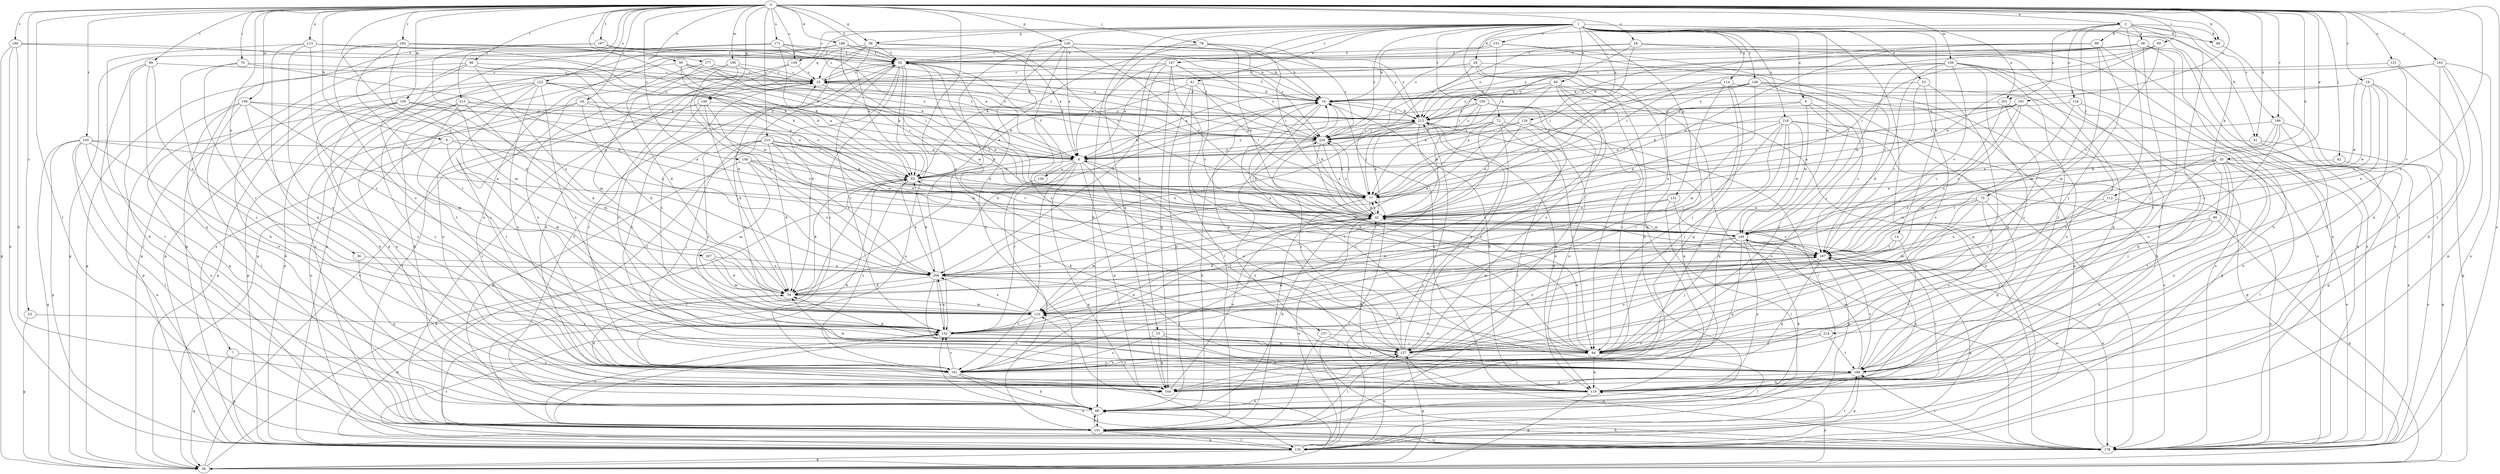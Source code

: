 strict digraph  {
0;
1;
2;
6;
7;
8;
9;
14;
15;
16;
18;
19;
23;
24;
25;
29;
33;
34;
35;
36;
41;
42;
52;
56;
58;
59;
61;
65;
68;
69;
70;
72;
73;
77;
78;
82;
84;
88;
89;
90;
93;
95;
96;
99;
101;
105;
108;
109;
110;
112;
113;
114;
118;
119;
121;
122;
124;
126;
127;
128;
131;
135;
137;
140;
144;
145;
147;
148;
150;
151;
152;
158;
159;
161;
163;
167;
169;
171;
177;
178;
180;
181;
182;
186;
187;
188;
190;
195;
201;
204;
207;
210;
212;
213;
214;
218;
220;
0 -> 2  [label=a];
0 -> 9  [label=b];
0 -> 18  [label=c];
0 -> 19  [label=c];
0 -> 23  [label=c];
0 -> 24  [label=c];
0 -> 35  [label=e];
0 -> 36  [label=e];
0 -> 52  [label=f];
0 -> 56  [label=g];
0 -> 61  [label=h];
0 -> 69  [label=i];
0 -> 70  [label=i];
0 -> 78  [label=j];
0 -> 82  [label=j];
0 -> 88  [label=k];
0 -> 95  [label=l];
0 -> 96  [label=l];
0 -> 99  [label=l];
0 -> 101  [label=l];
0 -> 105  [label=m];
0 -> 108  [label=m];
0 -> 109  [label=m];
0 -> 112  [label=n];
0 -> 113  [label=n];
0 -> 121  [label=o];
0 -> 122  [label=o];
0 -> 128  [label=p];
0 -> 137  [label=q];
0 -> 140  [label=q];
0 -> 145  [label=r];
0 -> 158  [label=s];
0 -> 159  [label=s];
0 -> 163  [label=t];
0 -> 167  [label=t];
0 -> 171  [label=u];
0 -> 177  [label=u];
0 -> 178  [label=u];
0 -> 180  [label=v];
0 -> 181  [label=v];
0 -> 182  [label=v];
0 -> 186  [label=v];
0 -> 188  [label=w];
0 -> 190  [label=w];
0 -> 207  [label=y];
0 -> 210  [label=y];
0 -> 213  [label=z];
0 -> 214  [label=z];
1 -> 6  [label=a];
1 -> 14  [label=b];
1 -> 15  [label=b];
1 -> 29  [label=d];
1 -> 33  [label=d];
1 -> 34  [label=d];
1 -> 41  [label=e];
1 -> 56  [label=g];
1 -> 61  [label=h];
1 -> 65  [label=h];
1 -> 68  [label=h];
1 -> 72  [label=i];
1 -> 88  [label=k];
1 -> 114  [label=n];
1 -> 118  [label=n];
1 -> 131  [label=p];
1 -> 135  [label=p];
1 -> 140  [label=q];
1 -> 144  [label=q];
1 -> 147  [label=r];
1 -> 148  [label=r];
1 -> 150  [label=r];
1 -> 151  [label=r];
1 -> 159  [label=s];
1 -> 178  [label=u];
1 -> 195  [label=w];
1 -> 201  [label=x];
1 -> 218  [label=z];
1 -> 220  [label=z];
2 -> 58  [label=g];
2 -> 73  [label=i];
2 -> 84  [label=j];
2 -> 88  [label=k];
2 -> 89  [label=k];
2 -> 90  [label=k];
2 -> 124  [label=o];
2 -> 169  [label=t];
2 -> 186  [label=v];
2 -> 201  [label=x];
2 -> 220  [label=z];
6 -> 77  [label=i];
6 -> 84  [label=j];
6 -> 187  [label=v];
6 -> 195  [label=w];
6 -> 212  [label=y];
7 -> 59  [label=g];
7 -> 135  [label=p];
7 -> 161  [label=s];
8 -> 93  [label=k];
8 -> 126  [label=o];
8 -> 127  [label=o];
8 -> 135  [label=p];
8 -> 144  [label=q];
8 -> 152  [label=r];
8 -> 161  [label=s];
8 -> 169  [label=t];
8 -> 212  [label=y];
9 -> 7  [label=a];
9 -> 8  [label=a];
9 -> 110  [label=m];
9 -> 187  [label=v];
14 -> 110  [label=m];
14 -> 169  [label=t];
14 -> 187  [label=v];
15 -> 84  [label=j];
15 -> 119  [label=n];
15 -> 144  [label=q];
15 -> 161  [label=s];
16 -> 52  [label=f];
16 -> 93  [label=k];
16 -> 119  [label=n];
16 -> 169  [label=t];
16 -> 178  [label=u];
16 -> 212  [label=y];
18 -> 8  [label=a];
18 -> 52  [label=f];
18 -> 77  [label=i];
18 -> 169  [label=t];
18 -> 178  [label=u];
18 -> 220  [label=z];
19 -> 16  [label=b];
19 -> 59  [label=g];
19 -> 169  [label=t];
19 -> 187  [label=v];
19 -> 195  [label=w];
19 -> 204  [label=x];
19 -> 212  [label=y];
23 -> 59  [label=g];
23 -> 152  [label=r];
24 -> 8  [label=a];
24 -> 34  [label=d];
24 -> 144  [label=q];
24 -> 178  [label=u];
24 -> 212  [label=y];
25 -> 16  [label=b];
25 -> 52  [label=f];
25 -> 169  [label=t];
25 -> 195  [label=w];
29 -> 8  [label=a];
29 -> 25  [label=c];
29 -> 68  [label=h];
29 -> 77  [label=i];
29 -> 119  [label=n];
29 -> 178  [label=u];
33 -> 16  [label=b];
33 -> 84  [label=j];
33 -> 127  [label=o];
33 -> 187  [label=v];
34 -> 16  [label=b];
34 -> 93  [label=k];
34 -> 110  [label=m];
35 -> 42  [label=e];
35 -> 84  [label=j];
35 -> 93  [label=k];
35 -> 101  [label=l];
35 -> 119  [label=n];
35 -> 152  [label=r];
35 -> 169  [label=t];
35 -> 178  [label=u];
35 -> 187  [label=v];
36 -> 144  [label=q];
36 -> 204  [label=x];
41 -> 16  [label=b];
41 -> 68  [label=h];
41 -> 77  [label=i];
41 -> 93  [label=k];
41 -> 101  [label=l];
42 -> 16  [label=b];
42 -> 68  [label=h];
42 -> 77  [label=i];
42 -> 110  [label=m];
42 -> 187  [label=v];
42 -> 195  [label=w];
42 -> 220  [label=z];
52 -> 25  [label=c];
52 -> 34  [label=d];
52 -> 42  [label=e];
52 -> 77  [label=i];
52 -> 93  [label=k];
52 -> 101  [label=l];
52 -> 152  [label=r];
52 -> 161  [label=s];
52 -> 178  [label=u];
56 -> 25  [label=c];
56 -> 34  [label=d];
56 -> 52  [label=f];
56 -> 59  [label=g];
56 -> 77  [label=i];
56 -> 93  [label=k];
56 -> 212  [label=y];
58 -> 52  [label=f];
58 -> 68  [label=h];
58 -> 77  [label=i];
58 -> 84  [label=j];
58 -> 169  [label=t];
58 -> 178  [label=u];
58 -> 212  [label=y];
58 -> 220  [label=z];
59 -> 25  [label=c];
59 -> 93  [label=k];
59 -> 110  [label=m];
59 -> 119  [label=n];
61 -> 8  [label=a];
61 -> 59  [label=g];
61 -> 119  [label=n];
65 -> 8  [label=a];
65 -> 16  [label=b];
65 -> 34  [label=d];
65 -> 127  [label=o];
65 -> 152  [label=r];
65 -> 161  [label=s];
65 -> 178  [label=u];
65 -> 212  [label=y];
68 -> 52  [label=f];
68 -> 101  [label=l];
68 -> 152  [label=r];
69 -> 42  [label=e];
69 -> 52  [label=f];
69 -> 77  [label=i];
69 -> 187  [label=v];
69 -> 212  [label=y];
70 -> 25  [label=c];
70 -> 152  [label=r];
70 -> 161  [label=s];
70 -> 195  [label=w];
72 -> 8  [label=a];
72 -> 101  [label=l];
72 -> 110  [label=m];
72 -> 119  [label=n];
72 -> 127  [label=o];
72 -> 152  [label=r];
72 -> 220  [label=z];
73 -> 42  [label=e];
73 -> 110  [label=m];
73 -> 144  [label=q];
73 -> 152  [label=r];
73 -> 161  [label=s];
73 -> 195  [label=w];
77 -> 42  [label=e];
77 -> 101  [label=l];
77 -> 220  [label=z];
78 -> 42  [label=e];
78 -> 52  [label=f];
78 -> 77  [label=i];
78 -> 93  [label=k];
78 -> 220  [label=z];
82 -> 93  [label=k];
82 -> 178  [label=u];
84 -> 16  [label=b];
84 -> 34  [label=d];
84 -> 42  [label=e];
84 -> 101  [label=l];
84 -> 110  [label=m];
84 -> 119  [label=n];
84 -> 161  [label=s];
88 -> 119  [label=n];
89 -> 42  [label=e];
89 -> 52  [label=f];
89 -> 77  [label=i];
89 -> 84  [label=j];
89 -> 110  [label=m];
89 -> 178  [label=u];
90 -> 59  [label=g];
90 -> 84  [label=j];
90 -> 119  [label=n];
90 -> 195  [label=w];
93 -> 77  [label=i];
93 -> 101  [label=l];
93 -> 161  [label=s];
93 -> 204  [label=x];
95 -> 8  [label=a];
95 -> 25  [label=c];
95 -> 42  [label=e];
95 -> 93  [label=k];
95 -> 135  [label=p];
95 -> 220  [label=z];
96 -> 25  [label=c];
96 -> 42  [label=e];
96 -> 59  [label=g];
96 -> 68  [label=h];
96 -> 93  [label=k];
96 -> 169  [label=t];
96 -> 204  [label=x];
99 -> 25  [label=c];
99 -> 68  [label=h];
99 -> 101  [label=l];
99 -> 144  [label=q];
99 -> 204  [label=x];
101 -> 25  [label=c];
101 -> 68  [label=h];
101 -> 135  [label=p];
101 -> 152  [label=r];
101 -> 178  [label=u];
105 -> 34  [label=d];
105 -> 77  [label=i];
105 -> 144  [label=q];
105 -> 161  [label=s];
105 -> 178  [label=u];
105 -> 212  [label=y];
108 -> 42  [label=e];
108 -> 68  [label=h];
108 -> 101  [label=l];
108 -> 110  [label=m];
108 -> 119  [label=n];
108 -> 135  [label=p];
108 -> 212  [label=y];
109 -> 25  [label=c];
109 -> 34  [label=d];
109 -> 144  [label=q];
109 -> 161  [label=s];
109 -> 169  [label=t];
109 -> 178  [label=u];
109 -> 187  [label=v];
109 -> 195  [label=w];
109 -> 212  [label=y];
110 -> 152  [label=r];
110 -> 161  [label=s];
110 -> 187  [label=v];
110 -> 204  [label=x];
112 -> 42  [label=e];
112 -> 178  [label=u];
112 -> 204  [label=x];
113 -> 52  [label=f];
113 -> 93  [label=k];
113 -> 101  [label=l];
113 -> 144  [label=q];
113 -> 152  [label=r];
113 -> 161  [label=s];
113 -> 220  [label=z];
114 -> 16  [label=b];
114 -> 42  [label=e];
114 -> 84  [label=j];
114 -> 144  [label=q];
114 -> 152  [label=r];
114 -> 178  [label=u];
118 -> 8  [label=a];
118 -> 42  [label=e];
118 -> 101  [label=l];
118 -> 144  [label=q];
118 -> 220  [label=z];
119 -> 16  [label=b];
119 -> 42  [label=e];
119 -> 59  [label=g];
119 -> 68  [label=h];
119 -> 187  [label=v];
121 -> 25  [label=c];
121 -> 169  [label=t];
121 -> 187  [label=v];
122 -> 8  [label=a];
122 -> 16  [label=b];
122 -> 59  [label=g];
122 -> 68  [label=h];
122 -> 119  [label=n];
122 -> 127  [label=o];
122 -> 135  [label=p];
122 -> 161  [label=s];
122 -> 204  [label=x];
124 -> 110  [label=m];
124 -> 135  [label=p];
124 -> 144  [label=q];
124 -> 212  [label=y];
126 -> 52  [label=f];
126 -> 101  [label=l];
127 -> 16  [label=b];
127 -> 59  [label=g];
127 -> 93  [label=k];
127 -> 101  [label=l];
127 -> 161  [label=s];
127 -> 169  [label=t];
127 -> 187  [label=v];
127 -> 212  [label=y];
127 -> 220  [label=z];
128 -> 8  [label=a];
128 -> 16  [label=b];
128 -> 42  [label=e];
128 -> 52  [label=f];
128 -> 68  [label=h];
128 -> 127  [label=o];
128 -> 152  [label=r];
128 -> 212  [label=y];
128 -> 220  [label=z];
131 -> 42  [label=e];
131 -> 101  [label=l];
131 -> 110  [label=m];
131 -> 135  [label=p];
135 -> 34  [label=d];
135 -> 42  [label=e];
135 -> 59  [label=g];
135 -> 77  [label=i];
135 -> 101  [label=l];
135 -> 127  [label=o];
135 -> 152  [label=r];
135 -> 169  [label=t];
135 -> 212  [label=y];
137 -> 84  [label=j];
137 -> 101  [label=l];
137 -> 169  [label=t];
140 -> 34  [label=d];
140 -> 101  [label=l];
140 -> 152  [label=r];
140 -> 187  [label=v];
140 -> 212  [label=y];
144 -> 34  [label=d];
144 -> 42  [label=e];
144 -> 93  [label=k];
145 -> 8  [label=a];
145 -> 42  [label=e];
145 -> 59  [label=g];
145 -> 101  [label=l];
145 -> 127  [label=o];
145 -> 135  [label=p];
145 -> 144  [label=q];
145 -> 178  [label=u];
147 -> 8  [label=a];
147 -> 25  [label=c];
147 -> 84  [label=j];
147 -> 144  [label=q];
147 -> 187  [label=v];
147 -> 204  [label=x];
147 -> 220  [label=z];
148 -> 16  [label=b];
148 -> 77  [label=i];
148 -> 110  [label=m];
148 -> 119  [label=n];
148 -> 135  [label=p];
148 -> 178  [label=u];
148 -> 204  [label=x];
150 -> 8  [label=a];
150 -> 42  [label=e];
150 -> 84  [label=j];
150 -> 144  [label=q];
150 -> 152  [label=r];
150 -> 212  [label=y];
150 -> 220  [label=z];
151 -> 16  [label=b];
151 -> 52  [label=f];
151 -> 77  [label=i];
151 -> 84  [label=j];
151 -> 187  [label=v];
152 -> 25  [label=c];
152 -> 84  [label=j];
152 -> 101  [label=l];
152 -> 127  [label=o];
152 -> 204  [label=x];
158 -> 42  [label=e];
158 -> 68  [label=h];
158 -> 93  [label=k];
158 -> 110  [label=m];
158 -> 195  [label=w];
158 -> 204  [label=x];
159 -> 25  [label=c];
159 -> 119  [label=n];
159 -> 161  [label=s];
161 -> 25  [label=c];
161 -> 42  [label=e];
161 -> 68  [label=h];
161 -> 127  [label=o];
161 -> 152  [label=r];
161 -> 178  [label=u];
163 -> 25  [label=c];
163 -> 68  [label=h];
163 -> 135  [label=p];
163 -> 169  [label=t];
163 -> 178  [label=u];
163 -> 195  [label=w];
167 -> 52  [label=f];
167 -> 110  [label=m];
167 -> 135  [label=p];
167 -> 220  [label=z];
169 -> 34  [label=d];
169 -> 119  [label=n];
169 -> 135  [label=p];
169 -> 144  [label=q];
169 -> 187  [label=v];
169 -> 195  [label=w];
171 -> 8  [label=a];
171 -> 16  [label=b];
171 -> 52  [label=f];
171 -> 59  [label=g];
171 -> 93  [label=k];
171 -> 178  [label=u];
177 -> 25  [label=c];
177 -> 34  [label=d];
177 -> 77  [label=i];
177 -> 110  [label=m];
177 -> 220  [label=z];
178 -> 68  [label=h];
178 -> 127  [label=o];
178 -> 169  [label=t];
178 -> 195  [label=w];
180 -> 52  [label=f];
180 -> 59  [label=g];
180 -> 68  [label=h];
180 -> 135  [label=p];
180 -> 220  [label=z];
181 -> 42  [label=e];
181 -> 77  [label=i];
181 -> 93  [label=k];
181 -> 127  [label=o];
181 -> 187  [label=v];
181 -> 204  [label=x];
181 -> 212  [label=y];
182 -> 8  [label=a];
182 -> 34  [label=d];
182 -> 52  [label=f];
182 -> 59  [label=g];
182 -> 127  [label=o];
182 -> 152  [label=r];
182 -> 220  [label=z];
186 -> 42  [label=e];
186 -> 127  [label=o];
186 -> 135  [label=p];
186 -> 178  [label=u];
186 -> 195  [label=w];
186 -> 220  [label=z];
187 -> 16  [label=b];
187 -> 110  [label=m];
187 -> 119  [label=n];
187 -> 127  [label=o];
187 -> 135  [label=p];
187 -> 144  [label=q];
187 -> 204  [label=x];
188 -> 8  [label=a];
188 -> 16  [label=b];
188 -> 52  [label=f];
188 -> 77  [label=i];
188 -> 119  [label=n];
188 -> 135  [label=p];
190 -> 25  [label=c];
190 -> 161  [label=s];
190 -> 195  [label=w];
190 -> 204  [label=x];
190 -> 220  [label=z];
195 -> 8  [label=a];
195 -> 34  [label=d];
195 -> 52  [label=f];
195 -> 68  [label=h];
195 -> 84  [label=j];
195 -> 119  [label=n];
195 -> 127  [label=o];
195 -> 144  [label=q];
195 -> 178  [label=u];
195 -> 187  [label=v];
201 -> 68  [label=h];
201 -> 127  [label=o];
201 -> 187  [label=v];
201 -> 212  [label=y];
204 -> 34  [label=d];
204 -> 84  [label=j];
204 -> 93  [label=k];
204 -> 119  [label=n];
204 -> 152  [label=r];
204 -> 169  [label=t];
207 -> 34  [label=d];
207 -> 110  [label=m];
207 -> 204  [label=x];
210 -> 8  [label=a];
210 -> 34  [label=d];
210 -> 42  [label=e];
210 -> 84  [label=j];
210 -> 110  [label=m];
210 -> 152  [label=r];
210 -> 187  [label=v];
210 -> 195  [label=w];
210 -> 204  [label=x];
212 -> 16  [label=b];
212 -> 25  [label=c];
212 -> 42  [label=e];
212 -> 77  [label=i];
212 -> 84  [label=j];
212 -> 119  [label=n];
212 -> 161  [label=s];
212 -> 204  [label=x];
212 -> 220  [label=z];
213 -> 77  [label=i];
213 -> 110  [label=m];
213 -> 135  [label=p];
213 -> 161  [label=s];
213 -> 169  [label=t];
213 -> 212  [label=y];
214 -> 84  [label=j];
214 -> 127  [label=o];
214 -> 169  [label=t];
218 -> 42  [label=e];
218 -> 59  [label=g];
218 -> 84  [label=j];
218 -> 144  [label=q];
218 -> 152  [label=r];
218 -> 161  [label=s];
218 -> 178  [label=u];
218 -> 195  [label=w];
218 -> 220  [label=z];
220 -> 8  [label=a];
220 -> 42  [label=e];
220 -> 68  [label=h];
220 -> 84  [label=j];
}
